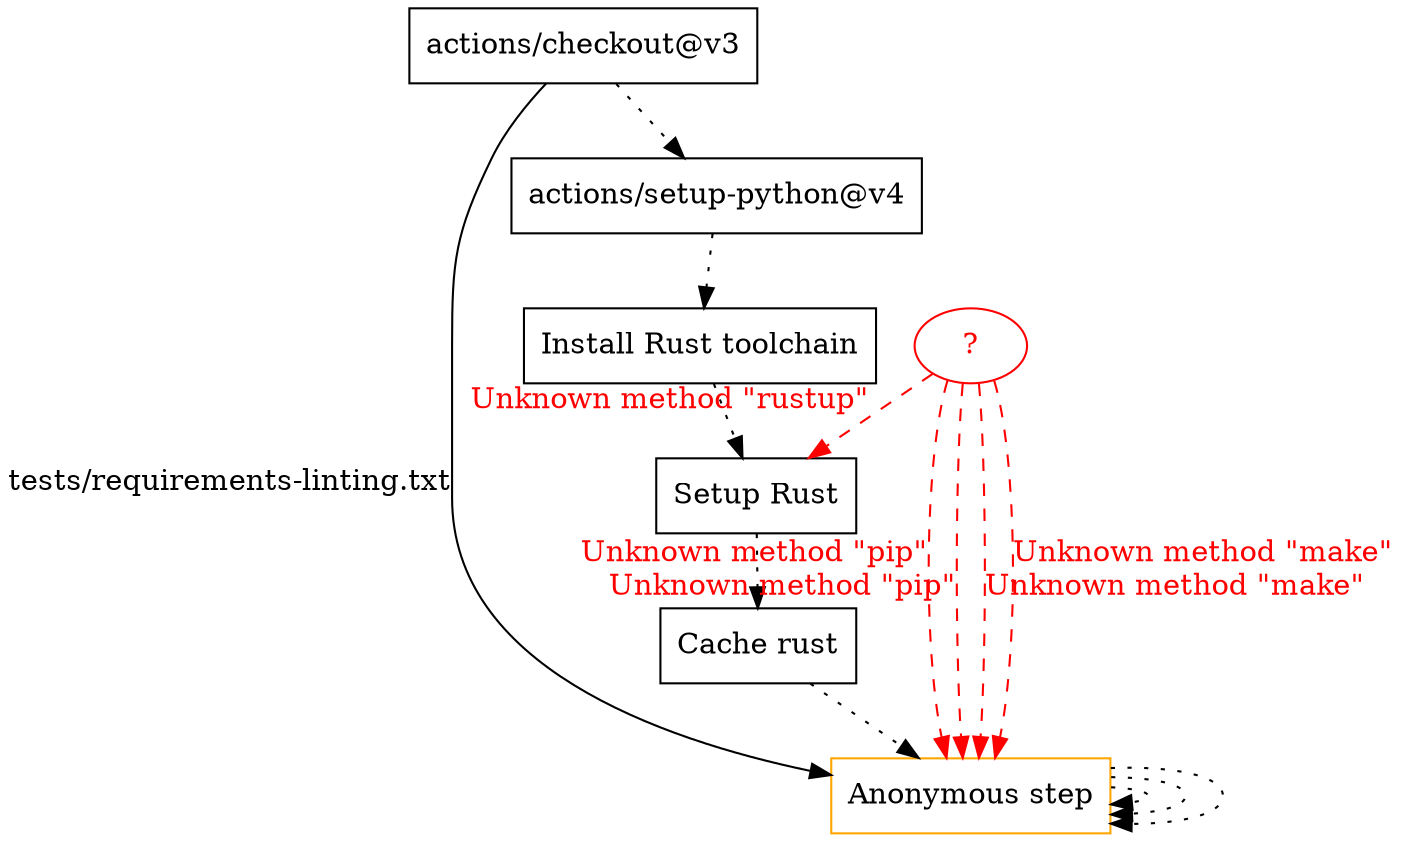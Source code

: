 digraph {
	"actions/checkout@v3" [shape=rect]
	"actions/setup-python@v4" [shape=rect]
	"Install Rust toolchain" [shape=rect]
	"Setup Rust" [shape=rect]
	"Cache rust" [shape=rect]
	"Anonymous step" [color=orange shape=rect]
	"?" [shape=rect]
	"?" [color=red fontcolor=red shape=ellipse]
	"actions/checkout@v3" -> "Anonymous step" [decorate=false xlabel="tests/requirements-linting.txt"]
	"actions/checkout@v3" -> "actions/setup-python@v4" [style=dotted xlabel=""]
	"actions/setup-python@v4" -> "Install Rust toolchain" [style=dotted xlabel=""]
	"Install Rust toolchain" -> "Setup Rust" [style=dotted xlabel=""]
	"Setup Rust" -> "Cache rust" [style=dotted xlabel=""]
	"Cache rust" -> "Anonymous step" [style=dotted xlabel=""]
	"Anonymous step" -> "Anonymous step" [style=dotted xlabel=""]
	"Anonymous step" -> "Anonymous step" [style=dotted xlabel=""]
	"Anonymous step" -> "Anonymous step" [style=dotted xlabel=""]
	"?" -> "Setup Rust" [color=red fontcolor=red style=dashed xlabel="Unknown method \"rustup\""]
	"?" -> "Anonymous step" [color=red fontcolor=red style=dashed xlabel="Unknown method \"pip\""]
	"?" -> "Anonymous step" [color=red fontcolor=red style=dashed xlabel="Unknown method \"pip\""]
	"?" -> "Anonymous step" [color=red fontcolor=red style=dashed xlabel="Unknown method \"make\""]
	"?" -> "Anonymous step" [color=red fontcolor=red style=dashed xlabel="Unknown method \"make\""]
}
